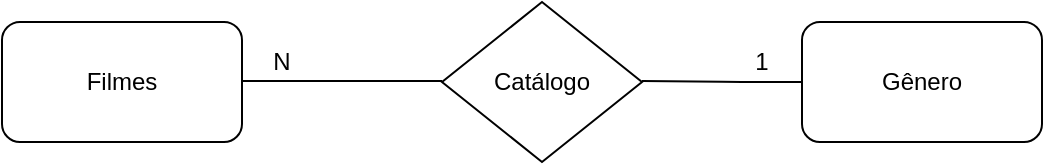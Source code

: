 <mxfile version="14.4.2" type="device"><diagram id="OXAfPyEs2kmFmmhRyVl3" name="Page-1"><mxGraphModel dx="868" dy="479" grid="1" gridSize="10" guides="1" tooltips="1" connect="1" arrows="1" fold="1" page="1" pageScale="1" pageWidth="827" pageHeight="1169" math="0" shadow="0"><root><mxCell id="0"/><mxCell id="1" parent="0"/><mxCell id="VhaGI5L7kMNNO-ZjKu0R-1" value="" style="rounded=1;whiteSpace=wrap;html=1;" vertex="1" parent="1"><mxGeometry x="160" y="170" width="120" height="60" as="geometry"/></mxCell><mxCell id="VhaGI5L7kMNNO-ZjKu0R-2" value="" style="rounded=1;whiteSpace=wrap;html=1;" vertex="1" parent="1"><mxGeometry x="560" y="170" width="120" height="60" as="geometry"/></mxCell><mxCell id="VhaGI5L7kMNNO-ZjKu0R-3" value="" style="rhombus;whiteSpace=wrap;html=1;" vertex="1" parent="1"><mxGeometry x="380" y="160" width="100" height="80" as="geometry"/></mxCell><mxCell id="VhaGI5L7kMNNO-ZjKu0R-4" value="" style="endArrow=none;html=1;" edge="1" parent="1"><mxGeometry width="50" height="50" relative="1" as="geometry"><mxPoint x="280" y="199.5" as="sourcePoint"/><mxPoint x="380" y="199.5" as="targetPoint"/></mxGeometry></mxCell><mxCell id="VhaGI5L7kMNNO-ZjKu0R-5" value="" style="endArrow=none;html=1;" edge="1" parent="1"><mxGeometry width="50" height="50" relative="1" as="geometry"><mxPoint x="480" y="199.5" as="sourcePoint"/><mxPoint x="560" y="200" as="targetPoint"/><Array as="points"><mxPoint x="530" y="200"/></Array></mxGeometry></mxCell><mxCell id="VhaGI5L7kMNNO-ZjKu0R-6" value="Catálogo" style="text;html=1;strokeColor=none;fillColor=none;align=center;verticalAlign=middle;whiteSpace=wrap;rounded=0;" vertex="1" parent="1"><mxGeometry x="410" y="190" width="40" height="20" as="geometry"/></mxCell><mxCell id="VhaGI5L7kMNNO-ZjKu0R-7" value="Filmes" style="text;html=1;strokeColor=none;fillColor=none;align=center;verticalAlign=middle;whiteSpace=wrap;rounded=0;" vertex="1" parent="1"><mxGeometry x="200" y="190" width="40" height="20" as="geometry"/></mxCell><mxCell id="VhaGI5L7kMNNO-ZjKu0R-8" value="Gênero" style="text;html=1;strokeColor=none;fillColor=none;align=center;verticalAlign=middle;whiteSpace=wrap;rounded=0;" vertex="1" parent="1"><mxGeometry x="600" y="190" width="40" height="20" as="geometry"/></mxCell><mxCell id="VhaGI5L7kMNNO-ZjKu0R-9" value="1&lt;br&gt;" style="text;html=1;strokeColor=none;fillColor=none;align=center;verticalAlign=middle;whiteSpace=wrap;rounded=0;" vertex="1" parent="1"><mxGeometry x="520" y="180" width="40" height="20" as="geometry"/></mxCell><mxCell id="VhaGI5L7kMNNO-ZjKu0R-10" value="N" style="text;html=1;strokeColor=none;fillColor=none;align=center;verticalAlign=middle;whiteSpace=wrap;rounded=0;" vertex="1" parent="1"><mxGeometry x="280" y="180" width="40" height="20" as="geometry"/></mxCell></root></mxGraphModel></diagram></mxfile>